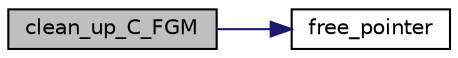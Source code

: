 digraph "clean_up_C_FGM"
{
  edge [fontname="Helvetica",fontsize="10",labelfontname="Helvetica",labelfontsize="10"];
  node [fontname="Helvetica",fontsize="10",shape=record];
  rankdir="LR";
  Node1 [label="clean_up_C_FGM",height=0.2,width=0.4,color="black", fillcolor="grey75", style="filled" fontcolor="black"];
  Node1 -> Node2 [color="midnightblue",fontsize="10",style="solid",fontname="Helvetica"];
  Node2 [label="free_pointer",height=0.2,width=0.4,color="black", fillcolor="white", style="filled",URL="$general__functions_8c.html#a2bfd235c1f540efa8850cbef56d68b14"];
}
